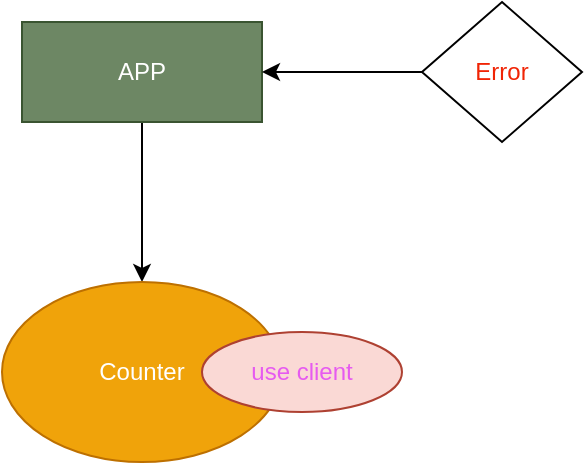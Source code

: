 <mxfile>
    <diagram id="Ef2wasFmhr3YcXuxy3iJ" name="Page-1">
        <mxGraphModel dx="1203" dy="729" grid="1" gridSize="10" guides="1" tooltips="1" connect="1" arrows="1" fold="1" page="1" pageScale="1" pageWidth="850" pageHeight="1100" math="0" shadow="0">
            <root>
                <mxCell id="0"/>
                <mxCell id="1" parent="0"/>
                <mxCell id="6" style="edgeStyle=none;html=1;exitX=0.5;exitY=1;exitDx=0;exitDy=0;fontColor=#E65BF0;" parent="1" source="2" target="3" edge="1">
                    <mxGeometry relative="1" as="geometry"/>
                </mxCell>
                <mxCell id="2" value="APP" style="whiteSpace=wrap;html=1;fillColor=#6d8764;fontColor=#ffffff;strokeColor=#3A5431;" parent="1" vertex="1">
                    <mxGeometry x="350" y="180" width="120" height="50" as="geometry"/>
                </mxCell>
                <mxCell id="3" value="&lt;font color=&quot;#ffffff&quot;&gt;Counter&lt;/font&gt;" style="ellipse;whiteSpace=wrap;html=1;fillColor=#f0a30a;strokeColor=#BD7000;fontColor=#000000;" parent="1" vertex="1">
                    <mxGeometry x="340" y="310" width="140" height="90" as="geometry"/>
                </mxCell>
                <mxCell id="5" value="&lt;font color=&quot;#e65bf0&quot;&gt;use client&lt;/font&gt;" style="ellipse;whiteSpace=wrap;html=1;fillColor=#fad9d5;strokeColor=#ae4132;" parent="1" vertex="1">
                    <mxGeometry x="440" y="335" width="100" height="40" as="geometry"/>
                </mxCell>
                <mxCell id="8" style="edgeStyle=none;html=1;exitX=0;exitY=0.5;exitDx=0;exitDy=0;fontColor=#F02405;" parent="1" source="7" target="2" edge="1">
                    <mxGeometry relative="1" as="geometry">
                        <mxPoint x="410" y="275" as="targetPoint"/>
                    </mxGeometry>
                </mxCell>
                <mxCell id="7" value="&lt;font color=&quot;#f02405&quot;&gt;Error&lt;/font&gt;" style="rhombus;whiteSpace=wrap;html=1;fontColor=#E65BF0;" parent="1" vertex="1">
                    <mxGeometry x="550" y="170" width="80" height="70" as="geometry"/>
                </mxCell>
            </root>
        </mxGraphModel>
    </diagram>
</mxfile>